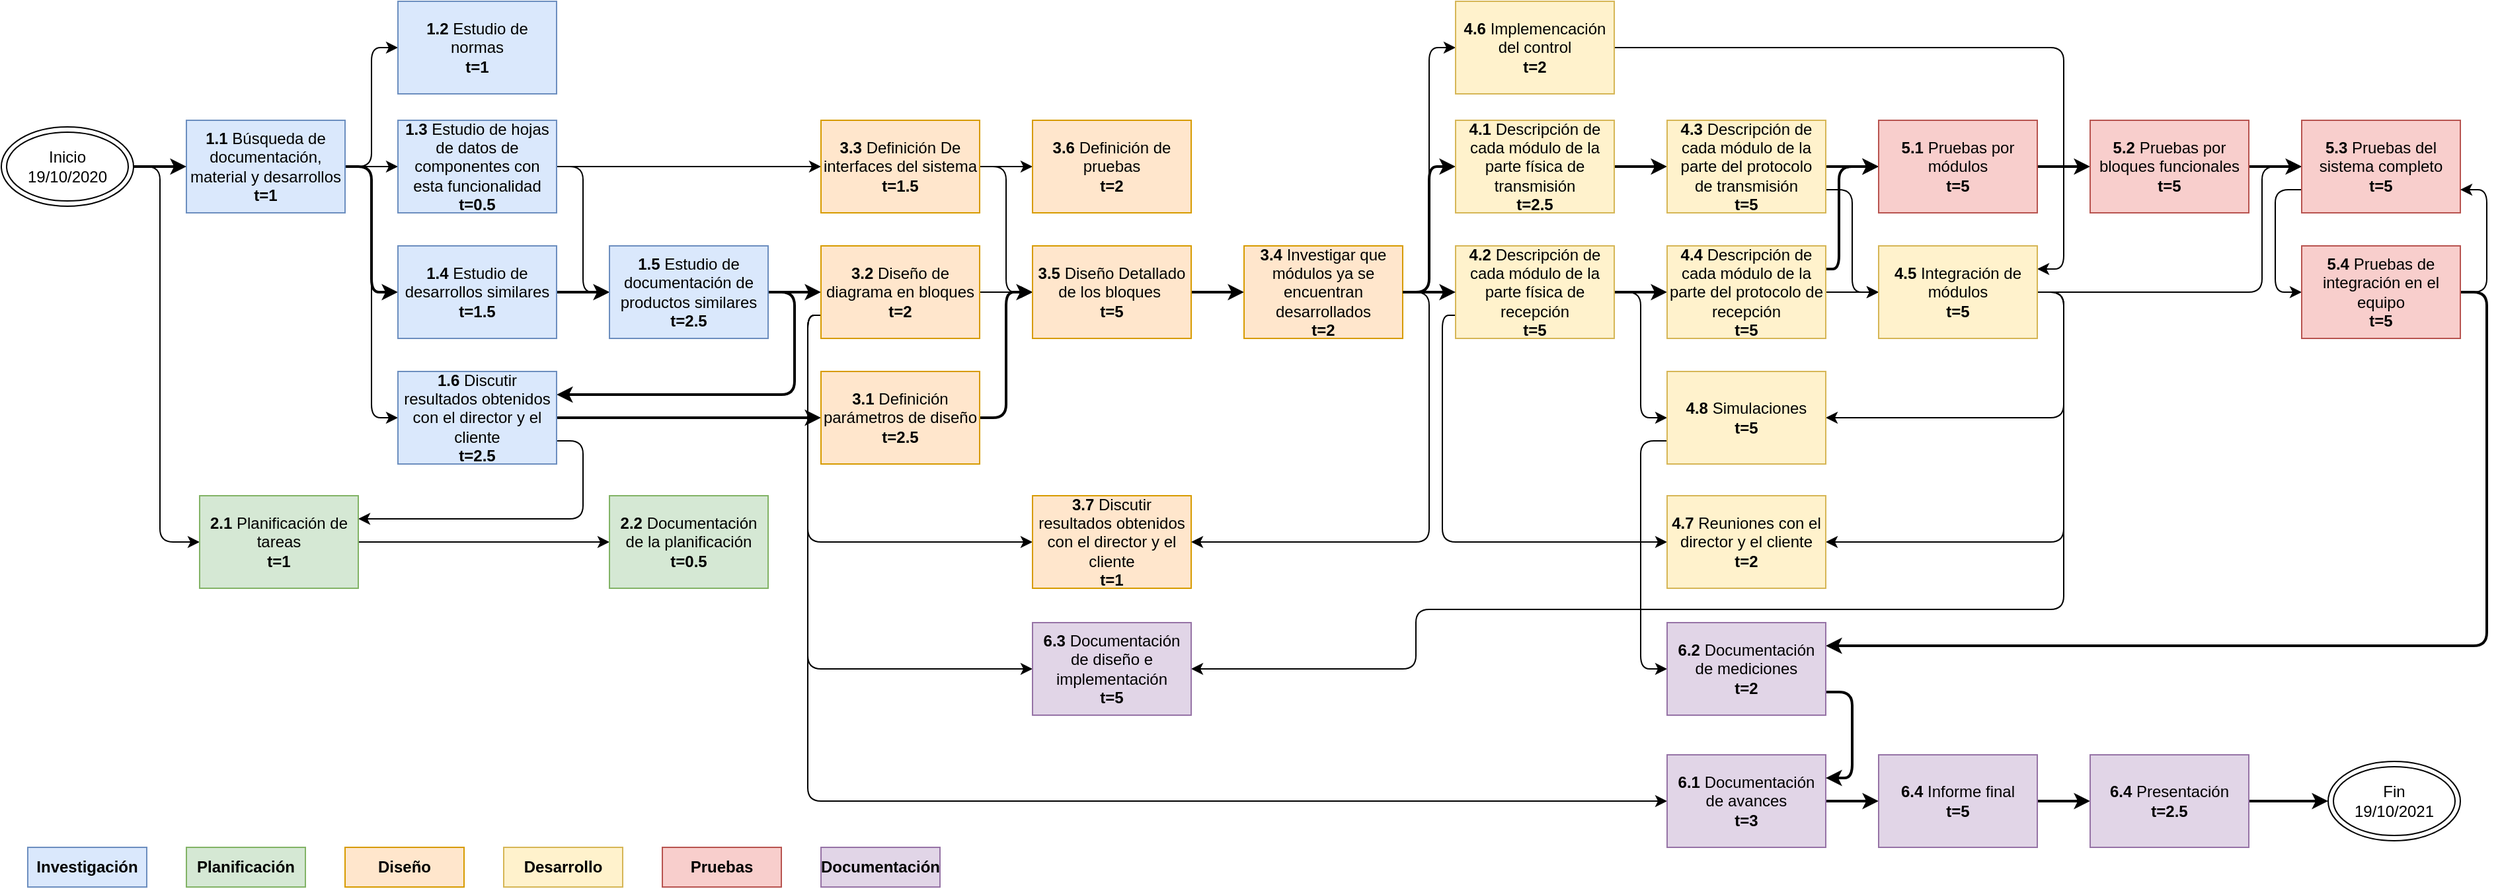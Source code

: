 <mxfile version="13.7.9" type="device"><diagram id="C5RBs43oDa-KdzZeNtuy" name="Page-1"><mxGraphModel dx="2370" dy="1387" grid="1" gridSize="10" guides="1" tooltips="1" connect="1" arrows="1" fold="1" page="1" pageScale="1" pageWidth="1169" pageHeight="827" math="0" shadow="0"><root><mxCell id="WIyWlLk6GJQsqaUBKTNV-0"/><mxCell id="WIyWlLk6GJQsqaUBKTNV-1" parent="WIyWlLk6GJQsqaUBKTNV-0"/><mxCell id="V20Ne2ID3msVtseVb46y-0" value="Fin&lt;br&gt;19/10/2021" style="ellipse;shape=doubleEllipse;whiteSpace=wrap;html=1;" vertex="1" parent="WIyWlLk6GJQsqaUBKTNV-1"><mxGeometry x="1780" y="615" width="100" height="60" as="geometry"/></mxCell><mxCell id="V20Ne2ID3msVtseVb46y-11" style="edgeStyle=orthogonalEdgeStyle;rounded=1;orthogonalLoop=1;jettySize=auto;html=1;exitX=1;exitY=0.5;exitDx=0;exitDy=0;entryX=0;entryY=0.5;entryDx=0;entryDy=0;" edge="1" parent="WIyWlLk6GJQsqaUBKTNV-1" source="V20Ne2ID3msVtseVb46y-3" target="V20Ne2ID3msVtseVb46y-6"><mxGeometry relative="1" as="geometry"/></mxCell><mxCell id="V20Ne2ID3msVtseVb46y-14" style="edgeStyle=orthogonalEdgeStyle;rounded=1;orthogonalLoop=1;jettySize=auto;html=1;exitX=1;exitY=0.5;exitDx=0;exitDy=0;entryX=0;entryY=0.5;entryDx=0;entryDy=0;strokeWidth=2;" edge="1" parent="WIyWlLk6GJQsqaUBKTNV-1" source="V20Ne2ID3msVtseVb46y-3" target="V20Ne2ID3msVtseVb46y-7"><mxGeometry relative="1" as="geometry"/></mxCell><mxCell id="V20Ne2ID3msVtseVb46y-15" style="edgeStyle=orthogonalEdgeStyle;rounded=1;orthogonalLoop=1;jettySize=auto;html=1;exitX=1;exitY=0.5;exitDx=0;exitDy=0;entryX=0;entryY=0.5;entryDx=0;entryDy=0;" edge="1" parent="WIyWlLk6GJQsqaUBKTNV-1" source="V20Ne2ID3msVtseVb46y-3" target="V20Ne2ID3msVtseVb46y-4"><mxGeometry relative="1" as="geometry"/></mxCell><mxCell id="V20Ne2ID3msVtseVb46y-19" style="edgeStyle=orthogonalEdgeStyle;rounded=1;orthogonalLoop=1;jettySize=auto;html=1;exitX=1;exitY=0.5;exitDx=0;exitDy=0;entryX=0;entryY=0.5;entryDx=0;entryDy=0;" edge="1" parent="WIyWlLk6GJQsqaUBKTNV-1" source="V20Ne2ID3msVtseVb46y-3" target="V20Ne2ID3msVtseVb46y-9"><mxGeometry relative="1" as="geometry"/></mxCell><mxCell id="V20Ne2ID3msVtseVb46y-3" value="&lt;b&gt;1.1&lt;/b&gt;&amp;nbsp;&lt;span&gt;Búsqueda de documentación, material y desarrollos&lt;br&gt;&lt;b&gt;t=1&lt;/b&gt;&lt;br&gt;&lt;/span&gt;" style="rounded=0;whiteSpace=wrap;html=1;fillColor=#dae8fc;strokeColor=#6c8ebf;" vertex="1" parent="WIyWlLk6GJQsqaUBKTNV-1"><mxGeometry x="160" y="130" width="120" height="70" as="geometry"/></mxCell><mxCell id="V20Ne2ID3msVtseVb46y-4" value="&lt;b&gt;1.2&lt;/b&gt;&amp;nbsp;&lt;span&gt;Estudio de normas&lt;br&gt;&lt;b&gt;t=1&lt;/b&gt;&lt;br&gt;&lt;/span&gt;" style="rounded=0;whiteSpace=wrap;html=1;fillColor=#dae8fc;strokeColor=#6c8ebf;" vertex="1" parent="WIyWlLk6GJQsqaUBKTNV-1"><mxGeometry x="320" y="40" width="120" height="70" as="geometry"/></mxCell><mxCell id="V20Ne2ID3msVtseVb46y-21" style="edgeStyle=orthogonalEdgeStyle;rounded=1;orthogonalLoop=1;jettySize=auto;html=1;exitX=1;exitY=0.5;exitDx=0;exitDy=0;entryX=0;entryY=0.5;entryDx=0;entryDy=0;" edge="1" parent="WIyWlLk6GJQsqaUBKTNV-1" source="V20Ne2ID3msVtseVb46y-6" target="V20Ne2ID3msVtseVb46y-8"><mxGeometry relative="1" as="geometry"/></mxCell><mxCell id="V20Ne2ID3msVtseVb46y-35" style="edgeStyle=orthogonalEdgeStyle;rounded=1;orthogonalLoop=1;jettySize=auto;html=1;exitX=1;exitY=0.5;exitDx=0;exitDy=0;entryX=0;entryY=0.5;entryDx=0;entryDy=0;" edge="1" parent="WIyWlLk6GJQsqaUBKTNV-1" source="V20Ne2ID3msVtseVb46y-6" target="V20Ne2ID3msVtseVb46y-34"><mxGeometry relative="1" as="geometry"/></mxCell><mxCell id="V20Ne2ID3msVtseVb46y-6" value="&lt;b&gt;1.3&lt;/b&gt;&amp;nbsp;&lt;span&gt;Estudio de hojas de datos de componentes con esta funcionalidad&lt;/span&gt;&lt;br&gt;&lt;span&gt;&lt;b&gt;t=0.5&lt;/b&gt;&lt;br&gt;&lt;/span&gt;" style="rounded=0;whiteSpace=wrap;html=1;fillColor=#dae8fc;strokeColor=#6c8ebf;" vertex="1" parent="WIyWlLk6GJQsqaUBKTNV-1"><mxGeometry x="320" y="130" width="120" height="70" as="geometry"/></mxCell><mxCell id="V20Ne2ID3msVtseVb46y-17" style="edgeStyle=orthogonalEdgeStyle;rounded=1;orthogonalLoop=1;jettySize=auto;html=1;exitX=1;exitY=0.5;exitDx=0;exitDy=0;entryX=0;entryY=0.5;entryDx=0;entryDy=0;strokeWidth=2;" edge="1" parent="WIyWlLk6GJQsqaUBKTNV-1" source="V20Ne2ID3msVtseVb46y-7" target="V20Ne2ID3msVtseVb46y-8"><mxGeometry relative="1" as="geometry"/></mxCell><mxCell id="V20Ne2ID3msVtseVb46y-7" value="&lt;b&gt;1.4&lt;/b&gt;&amp;nbsp;Estudio de desarrollos similares&lt;br&gt;&lt;span&gt;&lt;b&gt;t=1.5&lt;/b&gt;&lt;br&gt;&lt;/span&gt;" style="rounded=0;whiteSpace=wrap;html=1;fillColor=#dae8fc;strokeColor=#6c8ebf;" vertex="1" parent="WIyWlLk6GJQsqaUBKTNV-1"><mxGeometry x="320" y="225" width="120" height="70" as="geometry"/></mxCell><mxCell id="V20Ne2ID3msVtseVb46y-20" style="edgeStyle=orthogonalEdgeStyle;rounded=1;orthogonalLoop=1;jettySize=auto;html=1;exitX=1;exitY=0.5;exitDx=0;exitDy=0;entryX=1;entryY=0.25;entryDx=0;entryDy=0;strokeWidth=2;" edge="1" parent="WIyWlLk6GJQsqaUBKTNV-1" source="V20Ne2ID3msVtseVb46y-8" target="V20Ne2ID3msVtseVb46y-9"><mxGeometry relative="1" as="geometry"/></mxCell><mxCell id="V20Ne2ID3msVtseVb46y-38" style="edgeStyle=orthogonalEdgeStyle;rounded=1;orthogonalLoop=1;jettySize=auto;html=1;exitX=1;exitY=0.5;exitDx=0;exitDy=0;entryX=0;entryY=0.5;entryDx=0;entryDy=0;strokeWidth=2;" edge="1" parent="WIyWlLk6GJQsqaUBKTNV-1" source="V20Ne2ID3msVtseVb46y-8" target="V20Ne2ID3msVtseVb46y-36"><mxGeometry relative="1" as="geometry"/></mxCell><mxCell id="V20Ne2ID3msVtseVb46y-8" value="&lt;b&gt;1.5&lt;/b&gt;&amp;nbsp;&lt;span&gt;Estudio de documentación de productos similares&lt;/span&gt;&lt;br&gt;&lt;span&gt;&lt;b&gt;t=2.5&lt;/b&gt;&lt;br&gt;&lt;/span&gt;" style="rounded=0;whiteSpace=wrap;html=1;fillColor=#dae8fc;strokeColor=#6c8ebf;" vertex="1" parent="WIyWlLk6GJQsqaUBKTNV-1"><mxGeometry x="480" y="225" width="120" height="70" as="geometry"/></mxCell><mxCell id="V20Ne2ID3msVtseVb46y-24" style="edgeStyle=orthogonalEdgeStyle;rounded=1;orthogonalLoop=1;jettySize=auto;html=1;exitX=1;exitY=0.75;exitDx=0;exitDy=0;entryX=1;entryY=0.25;entryDx=0;entryDy=0;" edge="1" parent="WIyWlLk6GJQsqaUBKTNV-1" source="V20Ne2ID3msVtseVb46y-9" target="V20Ne2ID3msVtseVb46y-22"><mxGeometry relative="1" as="geometry"/></mxCell><mxCell id="V20Ne2ID3msVtseVb46y-33" style="edgeStyle=orthogonalEdgeStyle;rounded=1;orthogonalLoop=1;jettySize=auto;html=1;exitX=1;exitY=0.5;exitDx=0;exitDy=0;entryX=0;entryY=0.5;entryDx=0;entryDy=0;strokeWidth=2;" edge="1" parent="WIyWlLk6GJQsqaUBKTNV-1" source="V20Ne2ID3msVtseVb46y-9" target="V20Ne2ID3msVtseVb46y-30"><mxGeometry relative="1" as="geometry"/></mxCell><mxCell id="V20Ne2ID3msVtseVb46y-50" style="edgeStyle=orthogonalEdgeStyle;rounded=1;orthogonalLoop=1;jettySize=auto;html=1;exitX=0;exitY=0.75;exitDx=0;exitDy=0;entryX=0;entryY=0.5;entryDx=0;entryDy=0;strokeWidth=1;" edge="1" parent="WIyWlLk6GJQsqaUBKTNV-1" source="V20Ne2ID3msVtseVb46y-36" target="V20Ne2ID3msVtseVb46y-48"><mxGeometry relative="1" as="geometry"><Array as="points"><mxPoint x="630" y="278"/><mxPoint x="630" y="449"/></Array></mxGeometry></mxCell><mxCell id="V20Ne2ID3msVtseVb46y-9" value="&lt;b&gt;1.6&lt;/b&gt;&amp;nbsp;&lt;span&gt;Discutir resultados obtenidos con el director y el cliente&lt;/span&gt;&lt;br&gt;&lt;span&gt;&lt;b&gt;t=2.5&lt;/b&gt;&lt;br&gt;&lt;/span&gt;" style="rounded=0;whiteSpace=wrap;html=1;fillColor=#dae8fc;strokeColor=#6c8ebf;" vertex="1" parent="WIyWlLk6GJQsqaUBKTNV-1"><mxGeometry x="320" y="320" width="120" height="70" as="geometry"/></mxCell><mxCell id="V20Ne2ID3msVtseVb46y-13" style="edgeStyle=orthogonalEdgeStyle;rounded=1;orthogonalLoop=1;jettySize=auto;html=1;exitX=1;exitY=0.5;exitDx=0;exitDy=0;entryX=0;entryY=0.5;entryDx=0;entryDy=0;strokeWidth=2;" edge="1" parent="WIyWlLk6GJQsqaUBKTNV-1" source="V20Ne2ID3msVtseVb46y-12" target="V20Ne2ID3msVtseVb46y-3"><mxGeometry relative="1" as="geometry"/></mxCell><mxCell id="V20Ne2ID3msVtseVb46y-23" style="edgeStyle=orthogonalEdgeStyle;rounded=1;orthogonalLoop=1;jettySize=auto;html=1;exitX=1;exitY=0.5;exitDx=0;exitDy=0;entryX=0;entryY=0.5;entryDx=0;entryDy=0;" edge="1" parent="WIyWlLk6GJQsqaUBKTNV-1" source="V20Ne2ID3msVtseVb46y-12" target="V20Ne2ID3msVtseVb46y-22"><mxGeometry relative="1" as="geometry"><Array as="points"><mxPoint x="140" y="165"/><mxPoint x="140" y="449"/></Array></mxGeometry></mxCell><mxCell id="V20Ne2ID3msVtseVb46y-12" value="Inicio&lt;br&gt;19/10/2020" style="ellipse;shape=doubleEllipse;whiteSpace=wrap;html=1;" vertex="1" parent="WIyWlLk6GJQsqaUBKTNV-1"><mxGeometry x="20" y="135" width="100" height="60" as="geometry"/></mxCell><mxCell id="V20Ne2ID3msVtseVb46y-26" style="edgeStyle=orthogonalEdgeStyle;rounded=1;orthogonalLoop=1;jettySize=auto;html=1;exitX=1;exitY=0.5;exitDx=0;exitDy=0;entryX=0;entryY=0.5;entryDx=0;entryDy=0;" edge="1" parent="WIyWlLk6GJQsqaUBKTNV-1" source="V20Ne2ID3msVtseVb46y-22" target="V20Ne2ID3msVtseVb46y-25"><mxGeometry relative="1" as="geometry"/></mxCell><mxCell id="V20Ne2ID3msVtseVb46y-22" value="&lt;b&gt;2.1&lt;/b&gt;&amp;nbsp;Planificación de tareas&lt;br&gt;&lt;span&gt;&lt;b&gt;t=1&lt;/b&gt;&lt;br&gt;&lt;/span&gt;" style="rounded=0;whiteSpace=wrap;html=1;fillColor=#d5e8d4;strokeColor=#82b366;" vertex="1" parent="WIyWlLk6GJQsqaUBKTNV-1"><mxGeometry x="170" y="414" width="120" height="70" as="geometry"/></mxCell><mxCell id="V20Ne2ID3msVtseVb46y-25" value="&lt;b&gt;2.2&lt;/b&gt;&amp;nbsp;Documentación de la planificación&lt;br&gt;&lt;span&gt;&lt;b&gt;t=0.5&lt;/b&gt;&lt;br&gt;&lt;/span&gt;" style="rounded=0;whiteSpace=wrap;html=1;fillColor=#d5e8d4;strokeColor=#82b366;" vertex="1" parent="WIyWlLk6GJQsqaUBKTNV-1"><mxGeometry x="480" y="414" width="120" height="70" as="geometry"/></mxCell><mxCell id="V20Ne2ID3msVtseVb46y-28" value="&lt;span&gt;&lt;b&gt;Investigación&lt;/b&gt;&lt;br&gt;&lt;/span&gt;" style="rounded=0;whiteSpace=wrap;html=1;fillColor=#dae8fc;strokeColor=#6c8ebf;" vertex="1" parent="WIyWlLk6GJQsqaUBKTNV-1"><mxGeometry x="40" y="680" width="90" height="30" as="geometry"/></mxCell><mxCell id="V20Ne2ID3msVtseVb46y-29" value="&lt;span&gt;&lt;b&gt;Planificación&lt;/b&gt;&lt;br&gt;&lt;/span&gt;" style="rounded=0;whiteSpace=wrap;html=1;fillColor=#d5e8d4;strokeColor=#82b366;" vertex="1" parent="WIyWlLk6GJQsqaUBKTNV-1"><mxGeometry x="160" y="680" width="90" height="30" as="geometry"/></mxCell><mxCell id="V20Ne2ID3msVtseVb46y-45" style="edgeStyle=orthogonalEdgeStyle;rounded=1;orthogonalLoop=1;jettySize=auto;html=1;exitX=1;exitY=0.5;exitDx=0;exitDy=0;entryX=0;entryY=0.5;entryDx=0;entryDy=0;strokeWidth=2;" edge="1" parent="WIyWlLk6GJQsqaUBKTNV-1" source="V20Ne2ID3msVtseVb46y-30" target="V20Ne2ID3msVtseVb46y-42"><mxGeometry relative="1" as="geometry"/></mxCell><mxCell id="V20Ne2ID3msVtseVb46y-30" value="&lt;b&gt;3.1&lt;/b&gt;&amp;nbsp;&lt;span&gt;Definición parámetros de diseño&lt;br&gt;&lt;b&gt;t=2.5&lt;/b&gt;&lt;br&gt;&lt;/span&gt;" style="rounded=0;whiteSpace=wrap;html=1;fillColor=#ffe6cc;strokeColor=#d79b00;" vertex="1" parent="WIyWlLk6GJQsqaUBKTNV-1"><mxGeometry x="640" y="320" width="120" height="70" as="geometry"/></mxCell><mxCell id="V20Ne2ID3msVtseVb46y-32" value="&lt;span&gt;&lt;b&gt;Diseño&lt;/b&gt;&lt;br&gt;&lt;/span&gt;" style="rounded=0;whiteSpace=wrap;html=1;fillColor=#ffe6cc;strokeColor=#d79b00;" vertex="1" parent="WIyWlLk6GJQsqaUBKTNV-1"><mxGeometry x="280" y="680" width="90" height="30" as="geometry"/></mxCell><mxCell id="V20Ne2ID3msVtseVb46y-41" style="edgeStyle=orthogonalEdgeStyle;rounded=1;orthogonalLoop=1;jettySize=auto;html=1;exitX=1;exitY=0.5;exitDx=0;exitDy=0;entryX=0;entryY=0.5;entryDx=0;entryDy=0;" edge="1" parent="WIyWlLk6GJQsqaUBKTNV-1" source="V20Ne2ID3msVtseVb46y-34" target="V20Ne2ID3msVtseVb46y-39"><mxGeometry relative="1" as="geometry"/></mxCell><mxCell id="V20Ne2ID3msVtseVb46y-44" style="edgeStyle=orthogonalEdgeStyle;rounded=1;orthogonalLoop=1;jettySize=auto;html=1;exitX=1;exitY=0.5;exitDx=0;exitDy=0;entryX=0;entryY=0.5;entryDx=0;entryDy=0;strokeWidth=1;" edge="1" parent="WIyWlLk6GJQsqaUBKTNV-1" source="V20Ne2ID3msVtseVb46y-34" target="V20Ne2ID3msVtseVb46y-42"><mxGeometry relative="1" as="geometry"/></mxCell><mxCell id="V20Ne2ID3msVtseVb46y-34" value="&lt;b&gt;3.3&lt;/b&gt;&amp;nbsp;&lt;span&gt;Definición De interfaces del sistema&lt;br&gt;&lt;b&gt;t=1.5&lt;/b&gt;&lt;br&gt;&lt;/span&gt;" style="rounded=0;whiteSpace=wrap;html=1;fillColor=#ffe6cc;strokeColor=#d79b00;" vertex="1" parent="WIyWlLk6GJQsqaUBKTNV-1"><mxGeometry x="640" y="130" width="120" height="70" as="geometry"/></mxCell><mxCell id="V20Ne2ID3msVtseVb46y-43" value="" style="edgeStyle=orthogonalEdgeStyle;rounded=1;orthogonalLoop=1;jettySize=auto;html=1;strokeWidth=1;" edge="1" parent="WIyWlLk6GJQsqaUBKTNV-1" source="V20Ne2ID3msVtseVb46y-36" target="V20Ne2ID3msVtseVb46y-42"><mxGeometry relative="1" as="geometry"/></mxCell><mxCell id="V20Ne2ID3msVtseVb46y-101" style="edgeStyle=orthogonalEdgeStyle;rounded=1;orthogonalLoop=1;jettySize=auto;html=1;exitX=0;exitY=0.75;exitDx=0;exitDy=0;entryX=0;entryY=0.5;entryDx=0;entryDy=0;strokeWidth=1;" edge="1" parent="WIyWlLk6GJQsqaUBKTNV-1" source="V20Ne2ID3msVtseVb46y-36" target="V20Ne2ID3msVtseVb46y-99"><mxGeometry relative="1" as="geometry"><Array as="points"><mxPoint x="630" y="278"/><mxPoint x="630" y="645"/></Array></mxGeometry></mxCell><mxCell id="V20Ne2ID3msVtseVb46y-106" style="edgeStyle=orthogonalEdgeStyle;rounded=1;orthogonalLoop=1;jettySize=auto;html=1;exitX=0;exitY=0.75;exitDx=0;exitDy=0;entryX=0;entryY=0.5;entryDx=0;entryDy=0;strokeWidth=1;" edge="1" parent="WIyWlLk6GJQsqaUBKTNV-1" source="V20Ne2ID3msVtseVb46y-36" target="V20Ne2ID3msVtseVb46y-105"><mxGeometry relative="1" as="geometry"><Array as="points"><mxPoint x="630" y="278"/><mxPoint x="630" y="545"/></Array></mxGeometry></mxCell><mxCell id="V20Ne2ID3msVtseVb46y-36" value="&lt;b&gt;3.2&lt;/b&gt;&amp;nbsp;&lt;span&gt;Diseño de diagrama en bloques&lt;br&gt;&lt;b&gt;t=2&lt;/b&gt;&lt;br&gt;&lt;/span&gt;" style="rounded=0;whiteSpace=wrap;html=1;fillColor=#ffe6cc;strokeColor=#d79b00;" vertex="1" parent="WIyWlLk6GJQsqaUBKTNV-1"><mxGeometry x="640" y="225" width="120" height="70" as="geometry"/></mxCell><mxCell id="V20Ne2ID3msVtseVb46y-39" value="&lt;b&gt;3.6&lt;/b&gt;&amp;nbsp;Definición de pruebas&lt;br&gt;&lt;span&gt;&lt;b&gt;t=2&lt;/b&gt;&lt;br&gt;&lt;/span&gt;" style="rounded=0;whiteSpace=wrap;html=1;fillColor=#ffe6cc;strokeColor=#d79b00;" vertex="1" parent="WIyWlLk6GJQsqaUBKTNV-1"><mxGeometry x="800" y="130" width="120" height="70" as="geometry"/></mxCell><mxCell id="V20Ne2ID3msVtseVb46y-52" style="edgeStyle=orthogonalEdgeStyle;rounded=1;orthogonalLoop=1;jettySize=auto;html=1;exitX=1;exitY=0.5;exitDx=0;exitDy=0;entryX=0;entryY=0.5;entryDx=0;entryDy=0;strokeWidth=2;" edge="1" parent="WIyWlLk6GJQsqaUBKTNV-1" source="V20Ne2ID3msVtseVb46y-42" target="V20Ne2ID3msVtseVb46y-51"><mxGeometry relative="1" as="geometry"/></mxCell><mxCell id="V20Ne2ID3msVtseVb46y-42" value="&lt;b&gt;3.5&lt;/b&gt;&amp;nbsp;&lt;span&gt;Diseño Detallado de los bloques&amp;nbsp;&lt;br&gt;&lt;b&gt;t=5&lt;/b&gt;&lt;br&gt;&lt;/span&gt;" style="rounded=0;whiteSpace=wrap;html=1;fillColor=#ffe6cc;strokeColor=#d79b00;" vertex="1" parent="WIyWlLk6GJQsqaUBKTNV-1"><mxGeometry x="800" y="225" width="120" height="70" as="geometry"/></mxCell><mxCell id="V20Ne2ID3msVtseVb46y-48" value="&lt;b&gt;3.7&lt;/b&gt;&amp;nbsp;&lt;span&gt;Discutir resultados obtenidos con el director y el cliente&lt;/span&gt;&lt;br&gt;&lt;span&gt;&lt;b&gt;t=1&lt;/b&gt;&lt;br&gt;&lt;/span&gt;" style="rounded=0;whiteSpace=wrap;html=1;fillColor=#ffe6cc;strokeColor=#d79b00;" vertex="1" parent="WIyWlLk6GJQsqaUBKTNV-1"><mxGeometry x="800" y="414" width="120" height="70" as="geometry"/></mxCell><mxCell id="V20Ne2ID3msVtseVb46y-53" style="edgeStyle=orthogonalEdgeStyle;rounded=1;orthogonalLoop=1;jettySize=auto;html=1;exitX=1;exitY=0.5;exitDx=0;exitDy=0;entryX=1;entryY=0.5;entryDx=0;entryDy=0;strokeWidth=1;" edge="1" parent="WIyWlLk6GJQsqaUBKTNV-1" source="V20Ne2ID3msVtseVb46y-51" target="V20Ne2ID3msVtseVb46y-48"><mxGeometry relative="1" as="geometry"/></mxCell><mxCell id="V20Ne2ID3msVtseVb46y-60" style="edgeStyle=orthogonalEdgeStyle;rounded=1;orthogonalLoop=1;jettySize=auto;html=1;exitX=1;exitY=0.5;exitDx=0;exitDy=0;entryX=0;entryY=0.5;entryDx=0;entryDy=0;strokeWidth=2;" edge="1" parent="WIyWlLk6GJQsqaUBKTNV-1" source="V20Ne2ID3msVtseVb46y-51" target="V20Ne2ID3msVtseVb46y-55"><mxGeometry relative="1" as="geometry"/></mxCell><mxCell id="V20Ne2ID3msVtseVb46y-66" style="edgeStyle=orthogonalEdgeStyle;rounded=1;orthogonalLoop=1;jettySize=auto;html=1;exitX=1;exitY=0.5;exitDx=0;exitDy=0;entryX=0;entryY=0.5;entryDx=0;entryDy=0;strokeWidth=1;" edge="1" parent="WIyWlLk6GJQsqaUBKTNV-1" source="V20Ne2ID3msVtseVb46y-51" target="V20Ne2ID3msVtseVb46y-65"><mxGeometry relative="1" as="geometry"/></mxCell><mxCell id="V20Ne2ID3msVtseVb46y-51" value="&lt;b&gt;3.4&lt;/b&gt;&amp;nbsp;&lt;span&gt;Investigar que módulos ya se encuentran desarrollados&lt;/span&gt;&lt;br&gt;&lt;span&gt;&lt;b&gt;t=2&lt;/b&gt;&lt;br&gt;&lt;/span&gt;" style="rounded=0;whiteSpace=wrap;html=1;fillColor=#ffe6cc;strokeColor=#d79b00;" vertex="1" parent="WIyWlLk6GJQsqaUBKTNV-1"><mxGeometry x="960" y="225" width="120" height="70" as="geometry"/></mxCell><mxCell id="V20Ne2ID3msVtseVb46y-64" value="" style="edgeStyle=orthogonalEdgeStyle;rounded=1;orthogonalLoop=1;jettySize=auto;html=1;strokeWidth=2;" edge="1" parent="WIyWlLk6GJQsqaUBKTNV-1" source="V20Ne2ID3msVtseVb46y-55" target="V20Ne2ID3msVtseVb46y-63"><mxGeometry relative="1" as="geometry"/></mxCell><mxCell id="V20Ne2ID3msVtseVb46y-55" value="&lt;b&gt;4.1&lt;/b&gt;&amp;nbsp;&lt;span&gt;Descripción de cada módulo de la parte física de transmisión&lt;/span&gt;&lt;br&gt;&lt;span&gt;&lt;b&gt;t=2.5&lt;/b&gt;&lt;br&gt;&lt;/span&gt;" style="rounded=0;whiteSpace=wrap;html=1;fillColor=#fff2cc;strokeColor=#d6b656;" vertex="1" parent="WIyWlLk6GJQsqaUBKTNV-1"><mxGeometry x="1120" y="130" width="120" height="70" as="geometry"/></mxCell><mxCell id="V20Ne2ID3msVtseVb46y-57" value="&lt;span&gt;&lt;b&gt;Desarrollo&lt;/b&gt;&lt;br&gt;&lt;/span&gt;" style="rounded=0;whiteSpace=wrap;html=1;fillColor=#fff2cc;strokeColor=#d6b656;" vertex="1" parent="WIyWlLk6GJQsqaUBKTNV-1"><mxGeometry x="400" y="680" width="90" height="30" as="geometry"/></mxCell><mxCell id="V20Ne2ID3msVtseVb46y-62" value="" style="edgeStyle=orthogonalEdgeStyle;rounded=1;orthogonalLoop=1;jettySize=auto;html=1;strokeWidth=2;" edge="1" parent="WIyWlLk6GJQsqaUBKTNV-1" source="V20Ne2ID3msVtseVb46y-58" target="V20Ne2ID3msVtseVb46y-61"><mxGeometry relative="1" as="geometry"/></mxCell><mxCell id="V20Ne2ID3msVtseVb46y-76" style="edgeStyle=orthogonalEdgeStyle;rounded=1;orthogonalLoop=1;jettySize=auto;html=1;exitX=1;exitY=0.5;exitDx=0;exitDy=0;entryX=0;entryY=0.5;entryDx=0;entryDy=0;strokeWidth=1;" edge="1" parent="WIyWlLk6GJQsqaUBKTNV-1" source="V20Ne2ID3msVtseVb46y-58" target="V20Ne2ID3msVtseVb46y-71"><mxGeometry relative="1" as="geometry"/></mxCell><mxCell id="V20Ne2ID3msVtseVb46y-78" style="edgeStyle=orthogonalEdgeStyle;rounded=1;orthogonalLoop=1;jettySize=auto;html=1;exitX=0;exitY=0.75;exitDx=0;exitDy=0;entryX=0;entryY=0.5;entryDx=0;entryDy=0;strokeWidth=1;" edge="1" parent="WIyWlLk6GJQsqaUBKTNV-1" source="V20Ne2ID3msVtseVb46y-58" target="V20Ne2ID3msVtseVb46y-77"><mxGeometry relative="1" as="geometry"><Array as="points"><mxPoint x="1110" y="278"/><mxPoint x="1110" y="449"/></Array></mxGeometry></mxCell><mxCell id="V20Ne2ID3msVtseVb46y-58" value="&lt;b&gt;4.2&lt;/b&gt;&amp;nbsp;&lt;span&gt;Descripción de cada módulo de la parte física de recepción&lt;/span&gt;&lt;br&gt;&lt;span&gt;&lt;b&gt;t=5&lt;/b&gt;&lt;br&gt;&lt;/span&gt;" style="rounded=0;whiteSpace=wrap;html=1;fillColor=#fff2cc;strokeColor=#d6b656;" vertex="1" parent="WIyWlLk6GJQsqaUBKTNV-1"><mxGeometry x="1120" y="225" width="120" height="70" as="geometry"/></mxCell><mxCell id="V20Ne2ID3msVtseVb46y-59" value="" style="edgeStyle=orthogonalEdgeStyle;rounded=1;orthogonalLoop=1;jettySize=auto;html=1;strokeWidth=2;" edge="1" parent="WIyWlLk6GJQsqaUBKTNV-1" source="V20Ne2ID3msVtseVb46y-51" target="V20Ne2ID3msVtseVb46y-58"><mxGeometry relative="1" as="geometry"><mxPoint x="1080" y="260" as="sourcePoint"/><mxPoint x="1180" y="195" as="targetPoint"/></mxGeometry></mxCell><mxCell id="V20Ne2ID3msVtseVb46y-68" value="" style="edgeStyle=orthogonalEdgeStyle;rounded=1;orthogonalLoop=1;jettySize=auto;html=1;strokeWidth=1;" edge="1" parent="WIyWlLk6GJQsqaUBKTNV-1" source="V20Ne2ID3msVtseVb46y-61" target="V20Ne2ID3msVtseVb46y-67"><mxGeometry relative="1" as="geometry"/></mxCell><mxCell id="V20Ne2ID3msVtseVb46y-88" style="edgeStyle=orthogonalEdgeStyle;rounded=1;orthogonalLoop=1;jettySize=auto;html=1;exitX=1;exitY=0.25;exitDx=0;exitDy=0;entryX=0;entryY=0.5;entryDx=0;entryDy=0;strokeWidth=2;" edge="1" parent="WIyWlLk6GJQsqaUBKTNV-1" source="V20Ne2ID3msVtseVb46y-61" target="V20Ne2ID3msVtseVb46y-82"><mxGeometry relative="1" as="geometry"><Array as="points"><mxPoint x="1410" y="243"/><mxPoint x="1410" y="165"/></Array></mxGeometry></mxCell><mxCell id="V20Ne2ID3msVtseVb46y-61" value="&lt;b&gt;4.4&lt;/b&gt;&amp;nbsp;&lt;span&gt;Descripción de cada módulo de la parte del protocolo de recepción&lt;/span&gt;&lt;br&gt;&lt;span&gt;&lt;b&gt;t=5&lt;/b&gt;&lt;br&gt;&lt;/span&gt;" style="rounded=0;whiteSpace=wrap;html=1;fillColor=#fff2cc;strokeColor=#d6b656;" vertex="1" parent="WIyWlLk6GJQsqaUBKTNV-1"><mxGeometry x="1280" y="225" width="120" height="70" as="geometry"/></mxCell><mxCell id="V20Ne2ID3msVtseVb46y-69" style="edgeStyle=orthogonalEdgeStyle;rounded=1;orthogonalLoop=1;jettySize=auto;html=1;exitX=1;exitY=0.75;exitDx=0;exitDy=0;entryX=0;entryY=0.5;entryDx=0;entryDy=0;strokeWidth=1;" edge="1" parent="WIyWlLk6GJQsqaUBKTNV-1" source="V20Ne2ID3msVtseVb46y-63" target="V20Ne2ID3msVtseVb46y-67"><mxGeometry relative="1" as="geometry"><Array as="points"><mxPoint x="1420" y="183"/><mxPoint x="1420" y="260"/></Array></mxGeometry></mxCell><mxCell id="V20Ne2ID3msVtseVb46y-89" style="edgeStyle=orthogonalEdgeStyle;rounded=1;orthogonalLoop=1;jettySize=auto;html=1;exitX=1;exitY=0.5;exitDx=0;exitDy=0;entryX=0;entryY=0.5;entryDx=0;entryDy=0;strokeWidth=2;" edge="1" parent="WIyWlLk6GJQsqaUBKTNV-1" source="V20Ne2ID3msVtseVb46y-63" target="V20Ne2ID3msVtseVb46y-82"><mxGeometry relative="1" as="geometry"/></mxCell><mxCell id="V20Ne2ID3msVtseVb46y-63" value="&lt;b&gt;4.3&lt;/b&gt;&amp;nbsp;&lt;span&gt;Descripción de cada módulo de la parte&amp;nbsp;&lt;/span&gt;del protocolo de&amp;nbsp;transmisión&lt;br&gt;&lt;span&gt;&lt;b&gt;t=5&lt;/b&gt;&lt;br&gt;&lt;/span&gt;" style="rounded=0;whiteSpace=wrap;html=1;fillColor=#fff2cc;strokeColor=#d6b656;" vertex="1" parent="WIyWlLk6GJQsqaUBKTNV-1"><mxGeometry x="1280" y="130" width="120" height="70" as="geometry"/></mxCell><mxCell id="V20Ne2ID3msVtseVb46y-70" style="edgeStyle=orthogonalEdgeStyle;rounded=1;orthogonalLoop=1;jettySize=auto;html=1;exitX=1;exitY=0.5;exitDx=0;exitDy=0;entryX=1;entryY=0.25;entryDx=0;entryDy=0;strokeWidth=1;" edge="1" parent="WIyWlLk6GJQsqaUBKTNV-1" source="V20Ne2ID3msVtseVb46y-65" target="V20Ne2ID3msVtseVb46y-67"><mxGeometry relative="1" as="geometry"/></mxCell><mxCell id="V20Ne2ID3msVtseVb46y-65" value="&lt;b&gt;4.6&lt;/b&gt;&amp;nbsp;Implemencación&lt;br&gt;&lt;span&gt;del control&lt;br&gt;&lt;b&gt;t=2&lt;/b&gt;&lt;br&gt;&lt;/span&gt;" style="rounded=0;whiteSpace=wrap;html=1;fillColor=#fff2cc;strokeColor=#d6b656;" vertex="1" parent="WIyWlLk6GJQsqaUBKTNV-1"><mxGeometry x="1120" y="40" width="120" height="70" as="geometry"/></mxCell><mxCell id="V20Ne2ID3msVtseVb46y-80" style="edgeStyle=orthogonalEdgeStyle;rounded=1;orthogonalLoop=1;jettySize=auto;html=1;exitX=1;exitY=0.5;exitDx=0;exitDy=0;entryX=1;entryY=0.5;entryDx=0;entryDy=0;strokeWidth=1;" edge="1" parent="WIyWlLk6GJQsqaUBKTNV-1" source="V20Ne2ID3msVtseVb46y-67" target="V20Ne2ID3msVtseVb46y-77"><mxGeometry relative="1" as="geometry"><Array as="points"><mxPoint x="1580" y="260"/><mxPoint x="1580" y="449"/></Array></mxGeometry></mxCell><mxCell id="V20Ne2ID3msVtseVb46y-84" style="edgeStyle=orthogonalEdgeStyle;rounded=1;orthogonalLoop=1;jettySize=auto;html=1;exitX=1;exitY=0.5;exitDx=0;exitDy=0;entryX=1;entryY=0.5;entryDx=0;entryDy=0;strokeWidth=1;" edge="1" parent="WIyWlLk6GJQsqaUBKTNV-1" source="V20Ne2ID3msVtseVb46y-67" target="V20Ne2ID3msVtseVb46y-71"><mxGeometry relative="1" as="geometry"/></mxCell><mxCell id="V20Ne2ID3msVtseVb46y-93" style="edgeStyle=orthogonalEdgeStyle;rounded=1;orthogonalLoop=1;jettySize=auto;html=1;exitX=1;exitY=0.5;exitDx=0;exitDy=0;entryX=0;entryY=0.5;entryDx=0;entryDy=0;strokeWidth=1;" edge="1" parent="WIyWlLk6GJQsqaUBKTNV-1" source="V20Ne2ID3msVtseVb46y-67" target="V20Ne2ID3msVtseVb46y-91"><mxGeometry relative="1" as="geometry"><Array as="points"><mxPoint x="1730" y="260"/><mxPoint x="1730" y="165"/></Array></mxGeometry></mxCell><mxCell id="V20Ne2ID3msVtseVb46y-107" style="edgeStyle=orthogonalEdgeStyle;rounded=1;orthogonalLoop=1;jettySize=auto;html=1;exitX=1;exitY=0.5;exitDx=0;exitDy=0;entryX=1;entryY=0.5;entryDx=0;entryDy=0;strokeWidth=1;" edge="1" parent="WIyWlLk6GJQsqaUBKTNV-1" source="V20Ne2ID3msVtseVb46y-67" target="V20Ne2ID3msVtseVb46y-105"><mxGeometry relative="1" as="geometry"><Array as="points"><mxPoint x="1580" y="260"/><mxPoint x="1580" y="500"/><mxPoint x="1090" y="500"/><mxPoint x="1090" y="545"/></Array></mxGeometry></mxCell><mxCell id="V20Ne2ID3msVtseVb46y-67" value="&lt;b&gt;4.5&lt;/b&gt;&amp;nbsp;Integración de módulos&lt;br&gt;&lt;span&gt;&lt;b&gt;t=5&lt;/b&gt;&lt;br&gt;&lt;/span&gt;" style="rounded=0;whiteSpace=wrap;html=1;fillColor=#fff2cc;strokeColor=#d6b656;" vertex="1" parent="WIyWlLk6GJQsqaUBKTNV-1"><mxGeometry x="1440" y="225" width="120" height="70" as="geometry"/></mxCell><mxCell id="V20Ne2ID3msVtseVb46y-103" style="edgeStyle=orthogonalEdgeStyle;rounded=1;orthogonalLoop=1;jettySize=auto;html=1;exitX=0;exitY=0.75;exitDx=0;exitDy=0;entryX=0;entryY=0.5;entryDx=0;entryDy=0;strokeWidth=1;" edge="1" parent="WIyWlLk6GJQsqaUBKTNV-1" source="V20Ne2ID3msVtseVb46y-71" target="V20Ne2ID3msVtseVb46y-102"><mxGeometry relative="1" as="geometry"/></mxCell><mxCell id="V20Ne2ID3msVtseVb46y-71" value="&lt;b&gt;4.8&lt;/b&gt;&amp;nbsp;Simulaciones&lt;span&gt;&lt;br&gt;&lt;b&gt;t=5&lt;/b&gt;&lt;br&gt;&lt;/span&gt;" style="rounded=0;whiteSpace=wrap;html=1;fillColor=#fff2cc;strokeColor=#d6b656;" vertex="1" parent="WIyWlLk6GJQsqaUBKTNV-1"><mxGeometry x="1280" y="320" width="120" height="70" as="geometry"/></mxCell><mxCell id="V20Ne2ID3msVtseVb46y-77" value="&lt;b&gt;4.7&lt;/b&gt;&amp;nbsp;Reuniones con el director y el cliente&lt;span&gt;&lt;br&gt;&lt;b&gt;t=2&lt;/b&gt;&lt;br&gt;&lt;/span&gt;" style="rounded=0;whiteSpace=wrap;html=1;fillColor=#fff2cc;strokeColor=#d6b656;" vertex="1" parent="WIyWlLk6GJQsqaUBKTNV-1"><mxGeometry x="1280" y="414" width="120" height="70" as="geometry"/></mxCell><mxCell id="V20Ne2ID3msVtseVb46y-90" style="edgeStyle=orthogonalEdgeStyle;rounded=1;orthogonalLoop=1;jettySize=auto;html=1;exitX=1;exitY=0.5;exitDx=0;exitDy=0;entryX=0;entryY=0.5;entryDx=0;entryDy=0;strokeWidth=2;" edge="1" parent="WIyWlLk6GJQsqaUBKTNV-1" source="V20Ne2ID3msVtseVb46y-82" target="V20Ne2ID3msVtseVb46y-85"><mxGeometry relative="1" as="geometry"/></mxCell><mxCell id="V20Ne2ID3msVtseVb46y-82" value="&lt;b&gt;5.1&lt;/b&gt;&amp;nbsp;Pruebas por módulos&lt;br&gt;&lt;span&gt;&lt;b&gt;t=5&lt;/b&gt;&lt;br&gt;&lt;/span&gt;" style="rounded=0;whiteSpace=wrap;html=1;fillColor=#f8cecc;strokeColor=#b85450;" vertex="1" parent="WIyWlLk6GJQsqaUBKTNV-1"><mxGeometry x="1440" y="130" width="120" height="70" as="geometry"/></mxCell><mxCell id="V20Ne2ID3msVtseVb46y-92" value="" style="edgeStyle=orthogonalEdgeStyle;rounded=1;orthogonalLoop=1;jettySize=auto;html=1;strokeWidth=2;" edge="1" parent="WIyWlLk6GJQsqaUBKTNV-1" source="V20Ne2ID3msVtseVb46y-85" target="V20Ne2ID3msVtseVb46y-91"><mxGeometry relative="1" as="geometry"/></mxCell><mxCell id="V20Ne2ID3msVtseVb46y-85" value="&lt;b&gt;5.2&lt;/b&gt;&amp;nbsp;Pruebas por bloques funcionales&lt;br&gt;&lt;span&gt;&lt;b&gt;t=5&lt;/b&gt;&lt;br&gt;&lt;/span&gt;" style="rounded=0;whiteSpace=wrap;html=1;fillColor=#f8cecc;strokeColor=#b85450;" vertex="1" parent="WIyWlLk6GJQsqaUBKTNV-1"><mxGeometry x="1600" y="130" width="120" height="70" as="geometry"/></mxCell><mxCell id="V20Ne2ID3msVtseVb46y-96" style="edgeStyle=orthogonalEdgeStyle;rounded=1;orthogonalLoop=1;jettySize=auto;html=1;exitX=0;exitY=0.75;exitDx=0;exitDy=0;entryX=0;entryY=0.5;entryDx=0;entryDy=0;strokeWidth=1;" edge="1" parent="WIyWlLk6GJQsqaUBKTNV-1" source="V20Ne2ID3msVtseVb46y-91" target="V20Ne2ID3msVtseVb46y-95"><mxGeometry relative="1" as="geometry"/></mxCell><mxCell id="V20Ne2ID3msVtseVb46y-91" value="&lt;b&gt;5.3&lt;/b&gt;&amp;nbsp;Pruebas del sistema completo&lt;br&gt;&lt;span&gt;&lt;b&gt;t=5&lt;/b&gt;&lt;br&gt;&lt;/span&gt;" style="rounded=0;whiteSpace=wrap;html=1;fillColor=#f8cecc;strokeColor=#b85450;" vertex="1" parent="WIyWlLk6GJQsqaUBKTNV-1"><mxGeometry x="1760" y="130" width="120" height="70" as="geometry"/></mxCell><mxCell id="V20Ne2ID3msVtseVb46y-97" style="edgeStyle=orthogonalEdgeStyle;rounded=1;orthogonalLoop=1;jettySize=auto;html=1;exitX=1;exitY=0.5;exitDx=0;exitDy=0;entryX=1;entryY=0.75;entryDx=0;entryDy=0;strokeWidth=1;" edge="1" parent="WIyWlLk6GJQsqaUBKTNV-1" source="V20Ne2ID3msVtseVb46y-95" target="V20Ne2ID3msVtseVb46y-91"><mxGeometry relative="1" as="geometry"/></mxCell><mxCell id="V20Ne2ID3msVtseVb46y-104" style="edgeStyle=orthogonalEdgeStyle;rounded=1;orthogonalLoop=1;jettySize=auto;html=1;exitX=1;exitY=0.5;exitDx=0;exitDy=0;entryX=1;entryY=0.25;entryDx=0;entryDy=0;strokeWidth=2;" edge="1" parent="WIyWlLk6GJQsqaUBKTNV-1" source="V20Ne2ID3msVtseVb46y-95" target="V20Ne2ID3msVtseVb46y-102"><mxGeometry relative="1" as="geometry"/></mxCell><mxCell id="V20Ne2ID3msVtseVb46y-95" value="&lt;b&gt;5.4&lt;/b&gt;&amp;nbsp;Pruebas de integración en el equipo&lt;br&gt;&lt;span&gt;&lt;b&gt;t=5&lt;/b&gt;&lt;br&gt;&lt;/span&gt;" style="rounded=0;whiteSpace=wrap;html=1;fillColor=#f8cecc;strokeColor=#b85450;" vertex="1" parent="WIyWlLk6GJQsqaUBKTNV-1"><mxGeometry x="1760" y="225" width="120" height="70" as="geometry"/></mxCell><mxCell id="V20Ne2ID3msVtseVb46y-98" value="&lt;span&gt;&lt;b&gt;Pruebas&lt;/b&gt;&lt;br&gt;&lt;/span&gt;" style="rounded=0;whiteSpace=wrap;html=1;fillColor=#f8cecc;strokeColor=#b85450;" vertex="1" parent="WIyWlLk6GJQsqaUBKTNV-1"><mxGeometry x="520" y="680" width="90" height="30" as="geometry"/></mxCell><mxCell id="V20Ne2ID3msVtseVb46y-110" value="" style="edgeStyle=orthogonalEdgeStyle;rounded=1;orthogonalLoop=1;jettySize=auto;html=1;strokeWidth=2;" edge="1" parent="WIyWlLk6GJQsqaUBKTNV-1" source="V20Ne2ID3msVtseVb46y-99" target="V20Ne2ID3msVtseVb46y-109"><mxGeometry relative="1" as="geometry"/></mxCell><mxCell id="V20Ne2ID3msVtseVb46y-99" value="&lt;b&gt;6.1&lt;/b&gt;&amp;nbsp;Documentación de avances&lt;br&gt;&lt;span&gt;&lt;b&gt;t=3&lt;/b&gt;&lt;br&gt;&lt;/span&gt;" style="rounded=0;whiteSpace=wrap;html=1;fillColor=#e1d5e7;strokeColor=#9673a6;" vertex="1" parent="WIyWlLk6GJQsqaUBKTNV-1"><mxGeometry x="1280" y="610" width="120" height="70" as="geometry"/></mxCell><mxCell id="V20Ne2ID3msVtseVb46y-108" style="edgeStyle=orthogonalEdgeStyle;rounded=1;orthogonalLoop=1;jettySize=auto;html=1;exitX=1;exitY=0.75;exitDx=0;exitDy=0;entryX=1;entryY=0.25;entryDx=0;entryDy=0;strokeWidth=2;" edge="1" parent="WIyWlLk6GJQsqaUBKTNV-1" source="V20Ne2ID3msVtseVb46y-102" target="V20Ne2ID3msVtseVb46y-99"><mxGeometry relative="1" as="geometry"/></mxCell><mxCell id="V20Ne2ID3msVtseVb46y-102" value="&lt;b&gt;6.2&lt;/b&gt;&amp;nbsp;Documentación de mediciones&lt;br&gt;&lt;span&gt;&lt;b&gt;t=2&lt;/b&gt;&lt;br&gt;&lt;/span&gt;" style="rounded=0;whiteSpace=wrap;html=1;fillColor=#e1d5e7;strokeColor=#9673a6;" vertex="1" parent="WIyWlLk6GJQsqaUBKTNV-1"><mxGeometry x="1280" y="510" width="120" height="70" as="geometry"/></mxCell><mxCell id="V20Ne2ID3msVtseVb46y-105" value="&lt;b&gt;6.3&lt;/b&gt;&amp;nbsp;Documentación de diseño e implementación&lt;br&gt;&lt;span&gt;&lt;b&gt;t=5&lt;/b&gt;&lt;br&gt;&lt;/span&gt;" style="rounded=0;whiteSpace=wrap;html=1;fillColor=#e1d5e7;strokeColor=#9673a6;" vertex="1" parent="WIyWlLk6GJQsqaUBKTNV-1"><mxGeometry x="800" y="510" width="120" height="70" as="geometry"/></mxCell><mxCell id="V20Ne2ID3msVtseVb46y-112" value="" style="edgeStyle=orthogonalEdgeStyle;rounded=1;orthogonalLoop=1;jettySize=auto;html=1;strokeWidth=2;" edge="1" parent="WIyWlLk6GJQsqaUBKTNV-1" source="V20Ne2ID3msVtseVb46y-109" target="V20Ne2ID3msVtseVb46y-111"><mxGeometry relative="1" as="geometry"/></mxCell><mxCell id="V20Ne2ID3msVtseVb46y-109" value="&lt;b&gt;6.4&lt;/b&gt;&amp;nbsp;Informe final&lt;br&gt;&lt;span&gt;&lt;b&gt;t=5&lt;/b&gt;&lt;br&gt;&lt;/span&gt;" style="rounded=0;whiteSpace=wrap;html=1;fillColor=#e1d5e7;strokeColor=#9673a6;" vertex="1" parent="WIyWlLk6GJQsqaUBKTNV-1"><mxGeometry x="1440" y="610" width="120" height="70" as="geometry"/></mxCell><mxCell id="V20Ne2ID3msVtseVb46y-113" style="edgeStyle=orthogonalEdgeStyle;rounded=1;orthogonalLoop=1;jettySize=auto;html=1;exitX=1;exitY=0.5;exitDx=0;exitDy=0;entryX=0;entryY=0.5;entryDx=0;entryDy=0;strokeWidth=2;" edge="1" parent="WIyWlLk6GJQsqaUBKTNV-1" source="V20Ne2ID3msVtseVb46y-111" target="V20Ne2ID3msVtseVb46y-0"><mxGeometry relative="1" as="geometry"/></mxCell><mxCell id="V20Ne2ID3msVtseVb46y-111" value="&lt;b&gt;6.4&lt;/b&gt;&amp;nbsp;Presentación&lt;br&gt;&lt;span&gt;&lt;b&gt;t=2.5&lt;/b&gt;&lt;br&gt;&lt;/span&gt;" style="rounded=0;whiteSpace=wrap;html=1;fillColor=#e1d5e7;strokeColor=#9673a6;" vertex="1" parent="WIyWlLk6GJQsqaUBKTNV-1"><mxGeometry x="1600" y="610" width="120" height="70" as="geometry"/></mxCell><mxCell id="V20Ne2ID3msVtseVb46y-114" value="&lt;span&gt;&lt;b&gt;Documentación&lt;/b&gt;&lt;br&gt;&lt;/span&gt;" style="rounded=0;whiteSpace=wrap;html=1;fillColor=#e1d5e7;strokeColor=#9673a6;" vertex="1" parent="WIyWlLk6GJQsqaUBKTNV-1"><mxGeometry x="640" y="680" width="90" height="30" as="geometry"/></mxCell></root></mxGraphModel></diagram></mxfile>